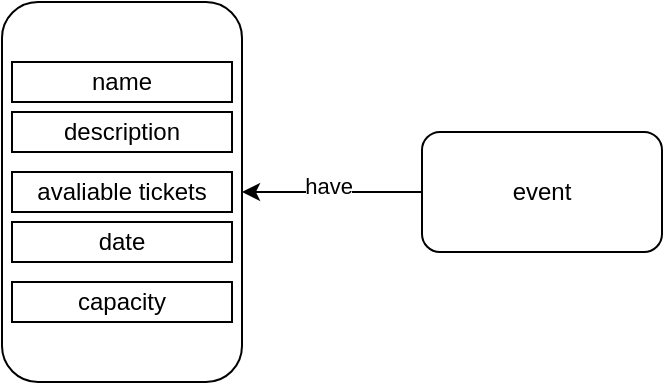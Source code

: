 <mxfile version="24.7.17">
  <diagram name="Preconceptual" id="vFr-lDEAmymNWqqNbZ2n">
    <mxGraphModel dx="1434" dy="884" grid="1" gridSize="10" guides="1" tooltips="1" connect="1" arrows="1" fold="1" page="1" pageScale="1" pageWidth="827" pageHeight="1169" math="0" shadow="0">
      <root>
        <mxCell id="0" />
        <mxCell id="1" parent="0" />
        <mxCell id="CdNh4B9k0poooIRgrqXj-1" value="" style="rounded=1;whiteSpace=wrap;html=1;" vertex="1" parent="1">
          <mxGeometry x="40" y="80" width="120" height="190" as="geometry" />
        </mxCell>
        <mxCell id="CdNh4B9k0poooIRgrqXj-2" value="name" style="rounded=0;whiteSpace=wrap;html=1;" vertex="1" parent="1">
          <mxGeometry x="45" y="110" width="110" height="20" as="geometry" />
        </mxCell>
        <mxCell id="CdNh4B9k0poooIRgrqXj-3" value="d&lt;span style=&quot;background-color: initial;&quot;&gt;escription&lt;/span&gt;" style="rounded=0;whiteSpace=wrap;html=1;" vertex="1" parent="1">
          <mxGeometry x="45" y="135" width="110" height="20" as="geometry" />
        </mxCell>
        <mxCell id="CdNh4B9k0poooIRgrqXj-4" value="avaliable tickets" style="rounded=0;whiteSpace=wrap;html=1;" vertex="1" parent="1">
          <mxGeometry x="45" y="165" width="110" height="20" as="geometry" />
        </mxCell>
        <mxCell id="CdNh4B9k0poooIRgrqXj-5" value="date" style="rounded=0;whiteSpace=wrap;html=1;" vertex="1" parent="1">
          <mxGeometry x="45" y="190" width="110" height="20" as="geometry" />
        </mxCell>
        <mxCell id="CdNh4B9k0poooIRgrqXj-6" value="capacity" style="rounded=0;whiteSpace=wrap;html=1;" vertex="1" parent="1">
          <mxGeometry x="45" y="220" width="110" height="20" as="geometry" />
        </mxCell>
        <mxCell id="CdNh4B9k0poooIRgrqXj-8" style="edgeStyle=orthogonalEdgeStyle;rounded=0;orthogonalLoop=1;jettySize=auto;html=1;exitX=0;exitY=0.5;exitDx=0;exitDy=0;entryX=1;entryY=0.5;entryDx=0;entryDy=0;" edge="1" parent="1" source="CdNh4B9k0poooIRgrqXj-7" target="CdNh4B9k0poooIRgrqXj-1">
          <mxGeometry relative="1" as="geometry" />
        </mxCell>
        <mxCell id="CdNh4B9k0poooIRgrqXj-9" value="have" style="edgeLabel;html=1;align=center;verticalAlign=middle;resizable=0;points=[];" vertex="1" connectable="0" parent="CdNh4B9k0poooIRgrqXj-8">
          <mxGeometry x="0.044" y="-3" relative="1" as="geometry">
            <mxPoint as="offset" />
          </mxGeometry>
        </mxCell>
        <mxCell id="CdNh4B9k0poooIRgrqXj-7" value="event" style="rounded=1;whiteSpace=wrap;html=1;" vertex="1" parent="1">
          <mxGeometry x="250" y="145" width="120" height="60" as="geometry" />
        </mxCell>
      </root>
    </mxGraphModel>
  </diagram>
</mxfile>
